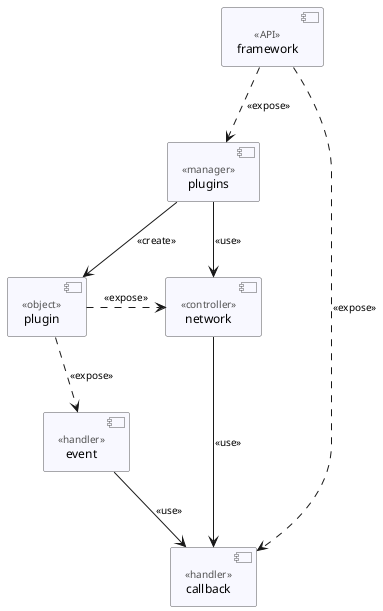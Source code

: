 @startuml Cogspinner

skinparam ClassFontSize 12pt
skinparam ClassFontName Consolas
skinparam ComponentBackgroundColor GhostWhite
skinparam ComponentBorderColor #565656
skinparam ComponentFontStyle normal
skinparam ComponentFontSize 12pt
skinparam ComponentFontName Consolas
skinparam ComponentStereotypeFontName Consolas
skinparam ComponentStereotypeFontSize 10pt
skinparam ComponentStereotypeFontColor #515151
skinparam InterfaceBackgroundColor Orange
skinparam NoteFontName Franklin Gothic Medium
skinparam NoteFontSize 12pt
skinparam NoteFontColor black
skinparam NoteBackgroundColor #FEFFDD
skinparam NoteBorderColor #96968D
skinparam ArrowFontName Consolas
skinparam ArrowFontSize 10pt

component "framework" as Framework <<API>>
component "plugins" as Plugins <<manager>>

Framework ..> Plugins : <<expose>>

component "plugin" as Plugin <<object>>

Plugins --> Plugin : <<create>>

component "callback" as Callback <<handler>>

Framework ..> Callback : <<expose>>

component "network" as Network <<controller>>

Plugins --> Network : <<use>>
Network --> Callback : <<use>>
Plugin .> Network : <<expose>>

component "event" as Event <<handler>>

Event --> Callback : <<use>>
Plugin ..> Event : <<expose>>

@enduml